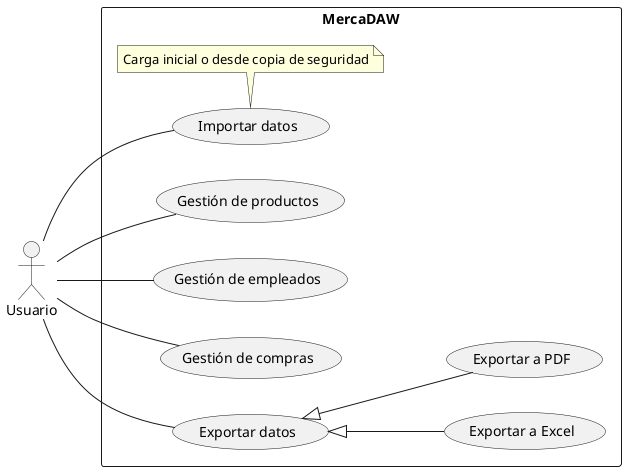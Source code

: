 @startuml Casos de uso general
left to right direction

actor Usuario as u

rectangle MercaDAW {

    usecase "Gestión de productos" as gp
    usecase "Gestión de empleados" as ge
    usecase "Gestión de compras" as gc

    usecase "Importar datos" as id

    note bottom of id : Carga inicial o desde copia de seguridad

    usecase "Exportar datos" as ed
    usecase "Exportar a Excel" as excel
    usecase "Exportar a PDF" as pdf

}

u -- gp
u -- ge
u -- gc
u -- id
u -- ed

ed <|-- excel
ed <|-- pdf

@enduml

@startuml Casos de uso Producto
left to right direction

actor Usuario as u

rectangle MercaDAW {

    usecase "Gestión de productos" as gp
    usecase "Dar de alta un producto" as dp
    usecase "Visualizar los datos del producto" as vp
    usecase "Listar stock de los productos" as lp
    usecase "Obtener el precio de venta de un producto" as pvp
    usecase "Imprimir una etiqueta para clasificar el producto" as ep

}

u -- gp

gp <|-- dp
gp <|-- vp
gp <|-- lp
gp <|-- pvp
gp <|-- ep

@enduml

@startuml Casos de uso Empleado
left to right direction

actor Usuario as u

rectangle MercaDAW {

    usecase "Gestión de empleados" as ge
    usecase "Dar de alta un empleado" as de
    usecase "Visualizar listado de empleados" as ve
    usecase "Calcular las nóminas de los trabajadores" as ne

}


u -- ge

ge <|-- de
ge <|-- ve
ge <|-- ne

@enduml

@startuml Casos de uso Compra
left to right direction

actor Usuario as u

rectangle MercaDAW {

    usecase "Gestión de compras" as gc
    usecase "Dar de alta una compra" as dc
    usecase "Visualizar listado de compras" as lc
    usecase "Actualizar stock" as asp

}

u -- gc

gc <|-- dc
gc <|-- lc

dc ..> asp : include

@enduml

